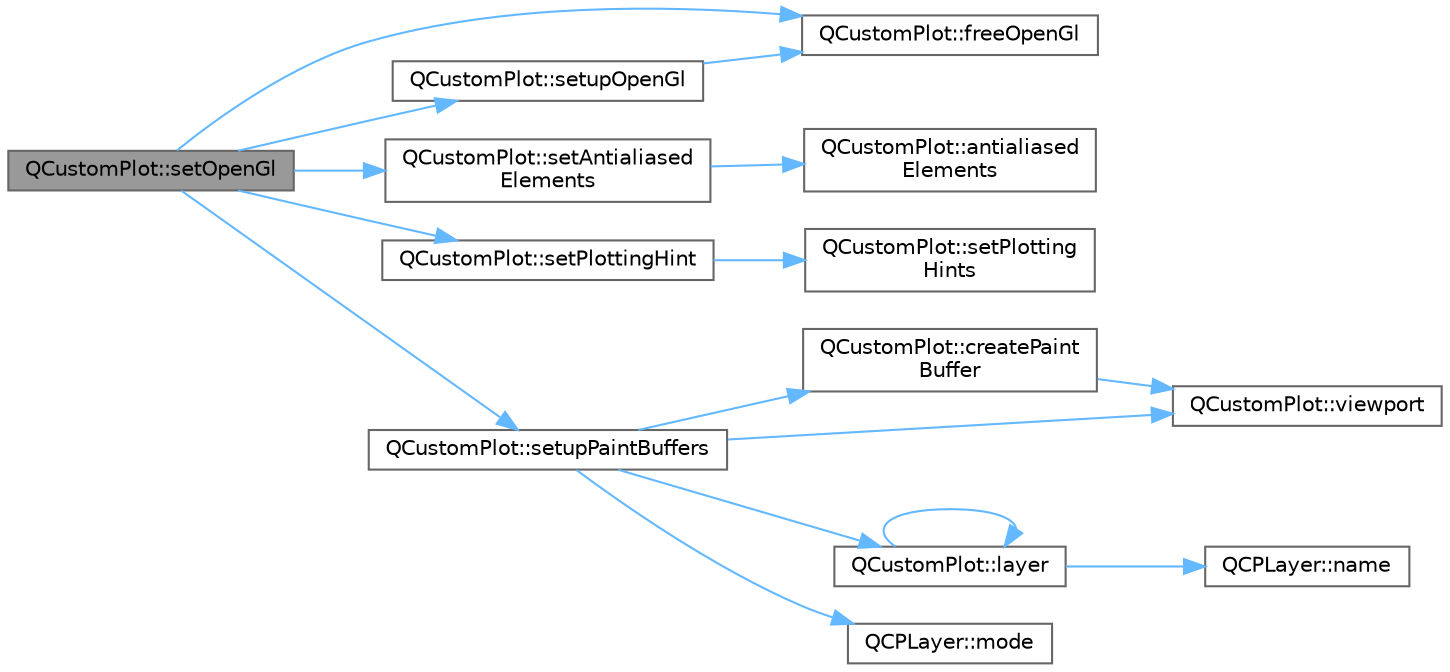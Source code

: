 digraph "QCustomPlot::setOpenGl"
{
 // LATEX_PDF_SIZE
  bgcolor="transparent";
  edge [fontname=Helvetica,fontsize=10,labelfontname=Helvetica,labelfontsize=10];
  node [fontname=Helvetica,fontsize=10,shape=box,height=0.2,width=0.4];
  rankdir="LR";
  Node1 [label="QCustomPlot::setOpenGl",height=0.2,width=0.4,color="gray40", fillcolor="grey60", style="filled", fontcolor="black",tooltip=" "];
  Node1 -> Node2 [color="steelblue1",style="solid"];
  Node2 [label="QCustomPlot::freeOpenGl",height=0.2,width=0.4,color="grey40", fillcolor="white", style="filled",URL="$class_q_custom_plot.html#aaa3073362074581a7b5905726b4a0067",tooltip=" "];
  Node1 -> Node3 [color="steelblue1",style="solid"];
  Node3 [label="QCustomPlot::setAntialiased\lElements",height=0.2,width=0.4,color="grey40", fillcolor="white", style="filled",URL="$class_q_custom_plot.html#af6f91e5eab1be85f67c556e98c3745e8",tooltip=" "];
  Node3 -> Node4 [color="steelblue1",style="solid"];
  Node4 [label="QCustomPlot::antialiased\lElements",height=0.2,width=0.4,color="grey40", fillcolor="white", style="filled",URL="$class_q_custom_plot.html#a631762eb183aceecee73d30e108641ee",tooltip=" "];
  Node1 -> Node5 [color="steelblue1",style="solid"];
  Node5 [label="QCustomPlot::setPlottingHint",height=0.2,width=0.4,color="grey40", fillcolor="white", style="filled",URL="$class_q_custom_plot.html#a3b7c97bb6c16464e9e15190c07abe9a9",tooltip=" "];
  Node5 -> Node6 [color="steelblue1",style="solid"];
  Node6 [label="QCustomPlot::setPlotting\lHints",height=0.2,width=0.4,color="grey40", fillcolor="white", style="filled",URL="$class_q_custom_plot.html#a94a33cbdadbbac5934843508bcfc210d",tooltip=" "];
  Node1 -> Node7 [color="steelblue1",style="solid"];
  Node7 [label="QCustomPlot::setupOpenGl",height=0.2,width=0.4,color="grey40", fillcolor="white", style="filled",URL="$class_q_custom_plot.html#a8954c4667c51070ff4e9b02d858fd190",tooltip=" "];
  Node7 -> Node2 [color="steelblue1",style="solid"];
  Node1 -> Node8 [color="steelblue1",style="solid"];
  Node8 [label="QCustomPlot::setupPaintBuffers",height=0.2,width=0.4,color="grey40", fillcolor="white", style="filled",URL="$class_q_custom_plot.html#a2685341f7242c3882f4cc5e379308d71",tooltip=" "];
  Node8 -> Node9 [color="steelblue1",style="solid"];
  Node9 [label="QCustomPlot::createPaint\lBuffer",height=0.2,width=0.4,color="grey40", fillcolor="white", style="filled",URL="$class_q_custom_plot.html#a943b57596a1adf7f0e75c3b50e407ae6",tooltip=" "];
  Node9 -> Node10 [color="steelblue1",style="solid"];
  Node10 [label="QCustomPlot::viewport",height=0.2,width=0.4,color="grey40", fillcolor="white", style="filled",URL="$class_q_custom_plot.html#a19842409b18f556b256d05e97fffc670",tooltip=" "];
  Node8 -> Node11 [color="steelblue1",style="solid"];
  Node11 [label="QCustomPlot::layer",height=0.2,width=0.4,color="grey40", fillcolor="white", style="filled",URL="$class_q_custom_plot.html#a0a96244e7773b242ef23c32b7bdfb159",tooltip=" "];
  Node11 -> Node11 [color="steelblue1",style="solid"];
  Node11 -> Node12 [color="steelblue1",style="solid"];
  Node12 [label="QCPLayer::name",height=0.2,width=0.4,color="grey40", fillcolor="white", style="filled",URL="$class_q_c_p_layer.html#a37806f662b50b588fb1029a14fc5ef50",tooltip=" "];
  Node8 -> Node13 [color="steelblue1",style="solid"];
  Node13 [label="QCPLayer::mode",height=0.2,width=0.4,color="grey40", fillcolor="white", style="filled",URL="$class_q_c_p_layer.html#a44ae50b011b19f3dd46a38d8e2e2c1b6",tooltip=" "];
  Node8 -> Node10 [color="steelblue1",style="solid"];
}
